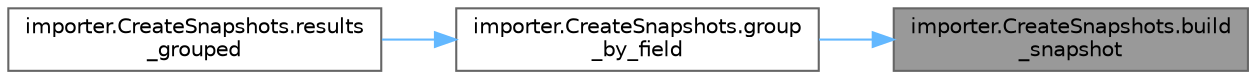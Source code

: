 digraph "importer.CreateSnapshots.build_snapshot"
{
 // LATEX_PDF_SIZE
  bgcolor="transparent";
  edge [fontname=Helvetica,fontsize=10,labelfontname=Helvetica,labelfontsize=10];
  node [fontname=Helvetica,fontsize=10,shape=box,height=0.2,width=0.4];
  rankdir="RL";
  Node1 [id="Node000001",label="importer.CreateSnapshots.build\l_snapshot",height=0.2,width=0.4,color="gray40", fillcolor="grey60", style="filled", fontcolor="black",tooltip=" "];
  Node1 -> Node2 [id="edge1_Node000001_Node000002",dir="back",color="steelblue1",style="solid",tooltip=" "];
  Node2 [id="Node000002",label="importer.CreateSnapshots.group\l_by_field",height=0.2,width=0.4,color="grey40", fillcolor="white", style="filled",URL="$namespaceimporter_1_1_create_snapshots.html#a56f0db3e03f459fc489bfc65e34fae47",tooltip=" "];
  Node2 -> Node3 [id="edge2_Node000002_Node000003",dir="back",color="steelblue1",style="solid",tooltip=" "];
  Node3 [id="Node000003",label="importer.CreateSnapshots.results\l_grouped",height=0.2,width=0.4,color="grey40", fillcolor="white", style="filled",URL="$namespaceimporter_1_1_create_snapshots.html#aee5fb2ba3058cce272feb71ff79ffe1a",tooltip=" "];
}
